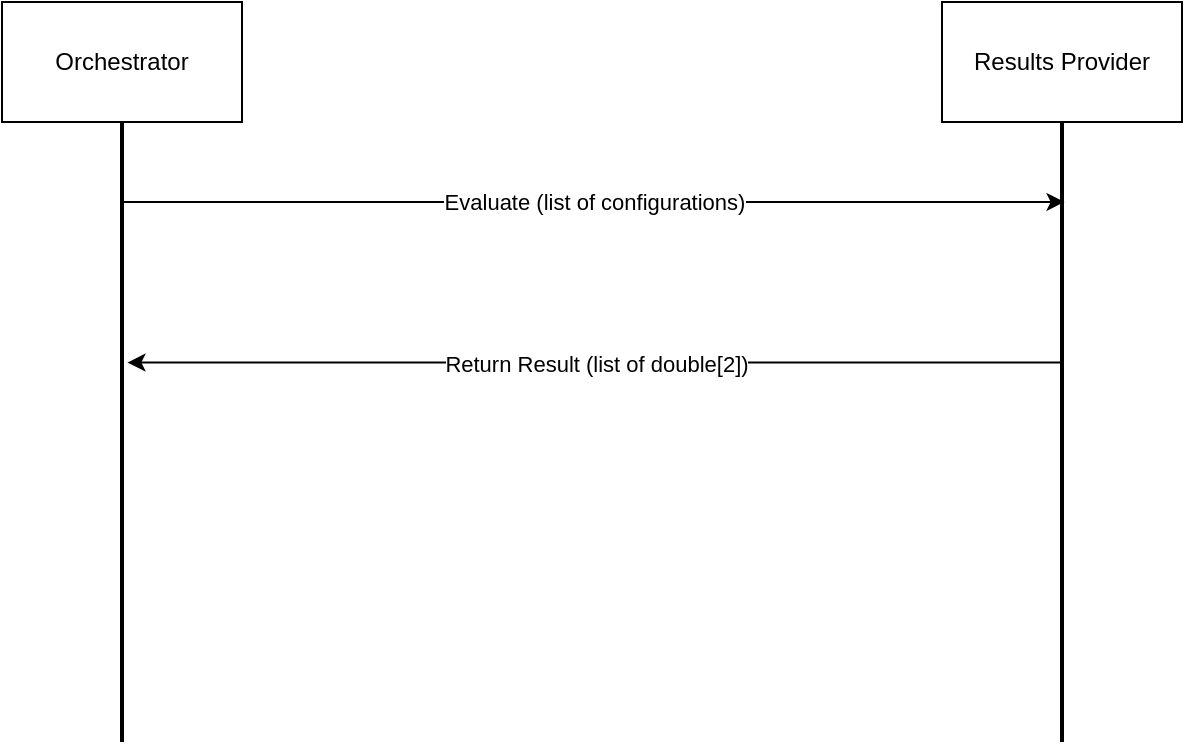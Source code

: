 <mxfile version="25.0.2" pages="2">
  <diagram name="Evaluate" id="lKwhzs9mWdrWK5TrjwUK">
    <mxGraphModel dx="1434" dy="838" grid="1" gridSize="10" guides="1" tooltips="1" connect="1" arrows="1" fold="1" page="1" pageScale="1" pageWidth="850" pageHeight="1100" math="0" shadow="0">
      <root>
        <mxCell id="0" />
        <mxCell id="1" parent="0" />
        <mxCell id="p7j6AZOFfOZBwTlxV3Nq-1" value="Orchestrator" style="rounded=0;whiteSpace=wrap;html=1;" parent="1" vertex="1">
          <mxGeometry x="60" y="60" width="120" height="60" as="geometry" />
        </mxCell>
        <mxCell id="p7j6AZOFfOZBwTlxV3Nq-2" value="" style="line;strokeWidth=2;direction=south;html=1;" parent="1" vertex="1">
          <mxGeometry x="115" y="120" width="10" height="310" as="geometry" />
        </mxCell>
        <mxCell id="p7j6AZOFfOZBwTlxV3Nq-3" value="Results Provider" style="rounded=0;whiteSpace=wrap;html=1;" parent="1" vertex="1">
          <mxGeometry x="530" y="60" width="120" height="60" as="geometry" />
        </mxCell>
        <mxCell id="p7j6AZOFfOZBwTlxV3Nq-4" value="" style="line;strokeWidth=2;direction=south;html=1;" parent="1" vertex="1">
          <mxGeometry x="585" y="120" width="10" height="310" as="geometry" />
        </mxCell>
        <mxCell id="p7j6AZOFfOZBwTlxV3Nq-5" value="" style="endArrow=classic;html=1;rounded=0;entryX=0.129;entryY=0.371;entryDx=0;entryDy=0;entryPerimeter=0;" parent="1" target="p7j6AZOFfOZBwTlxV3Nq-4" edge="1">
          <mxGeometry relative="1" as="geometry">
            <mxPoint x="120" y="160" as="sourcePoint" />
            <mxPoint x="220" y="160" as="targetPoint" />
          </mxGeometry>
        </mxCell>
        <mxCell id="p7j6AZOFfOZBwTlxV3Nq-6" value="Evaluate (list of configurations)" style="edgeLabel;resizable=0;html=1;;align=center;verticalAlign=middle;" parent="p7j6AZOFfOZBwTlxV3Nq-5" connectable="0" vertex="1">
          <mxGeometry relative="1" as="geometry" />
        </mxCell>
        <mxCell id="p7j6AZOFfOZBwTlxV3Nq-7" value="" style="endArrow=classic;html=1;rounded=0;entryX=0.388;entryY=0.229;entryDx=0;entryDy=0;entryPerimeter=0;exitX=0.388;exitY=0.5;exitDx=0;exitDy=0;exitPerimeter=0;" parent="1" source="p7j6AZOFfOZBwTlxV3Nq-4" target="p7j6AZOFfOZBwTlxV3Nq-2" edge="1">
          <mxGeometry relative="1" as="geometry">
            <mxPoint x="360" y="260" as="sourcePoint" />
            <mxPoint x="460" y="260" as="targetPoint" />
          </mxGeometry>
        </mxCell>
        <mxCell id="p7j6AZOFfOZBwTlxV3Nq-8" value="Return Result (list of double[2])" style="edgeLabel;resizable=0;html=1;;align=center;verticalAlign=middle;" parent="p7j6AZOFfOZBwTlxV3Nq-7" connectable="0" vertex="1">
          <mxGeometry relative="1" as="geometry" />
        </mxCell>
      </root>
    </mxGraphModel>
  </diagram>
  <diagram id="hxKESIqJxtwbOf5LBKLY" name="Init">
    <mxGraphModel dx="1434" dy="838" grid="1" gridSize="10" guides="1" tooltips="1" connect="1" arrows="1" fold="1" page="1" pageScale="1" pageWidth="850" pageHeight="1100" math="0" shadow="0">
      <root>
        <mxCell id="0" />
        <mxCell id="1" parent="0" />
        <mxCell id="Jfu9OWLM_Ea3x9WiNj0X-1" value="Orchestrator" style="rounded=0;whiteSpace=wrap;html=1;" vertex="1" parent="1">
          <mxGeometry x="60" y="60" width="120" height="60" as="geometry" />
        </mxCell>
        <mxCell id="Jfu9OWLM_Ea3x9WiNj0X-2" value="" style="line;strokeWidth=2;direction=south;html=1;" vertex="1" parent="1">
          <mxGeometry x="115" y="120" width="10" height="310" as="geometry" />
        </mxCell>
        <mxCell id="Jfu9OWLM_Ea3x9WiNj0X-3" value="Results Provider" style="rounded=0;whiteSpace=wrap;html=1;" vertex="1" parent="1">
          <mxGeometry x="530" y="60" width="120" height="60" as="geometry" />
        </mxCell>
        <mxCell id="Jfu9OWLM_Ea3x9WiNj0X-4" value="" style="line;strokeWidth=2;direction=south;html=1;" vertex="1" parent="1">
          <mxGeometry x="585" y="120" width="10" height="310" as="geometry" />
        </mxCell>
        <mxCell id="Jfu9OWLM_Ea3x9WiNj0X-5" value="" style="endArrow=classic;html=1;rounded=0;entryX=0.129;entryY=0.371;entryDx=0;entryDy=0;entryPerimeter=0;" edge="1" parent="1" target="Jfu9OWLM_Ea3x9WiNj0X-4">
          <mxGeometry relative="1" as="geometry">
            <mxPoint x="120" y="160" as="sourcePoint" />
            <mxPoint x="220" y="160" as="targetPoint" />
          </mxGeometry>
        </mxCell>
        <mxCell id="Jfu9OWLM_Ea3x9WiNj0X-6" value="Init (env: EnvironmentConfig)" style="edgeLabel;resizable=0;html=1;;align=center;verticalAlign=middle;" connectable="0" vertex="1" parent="Jfu9OWLM_Ea3x9WiNj0X-5">
          <mxGeometry relative="1" as="geometry" />
        </mxCell>
      </root>
    </mxGraphModel>
  </diagram>
</mxfile>
